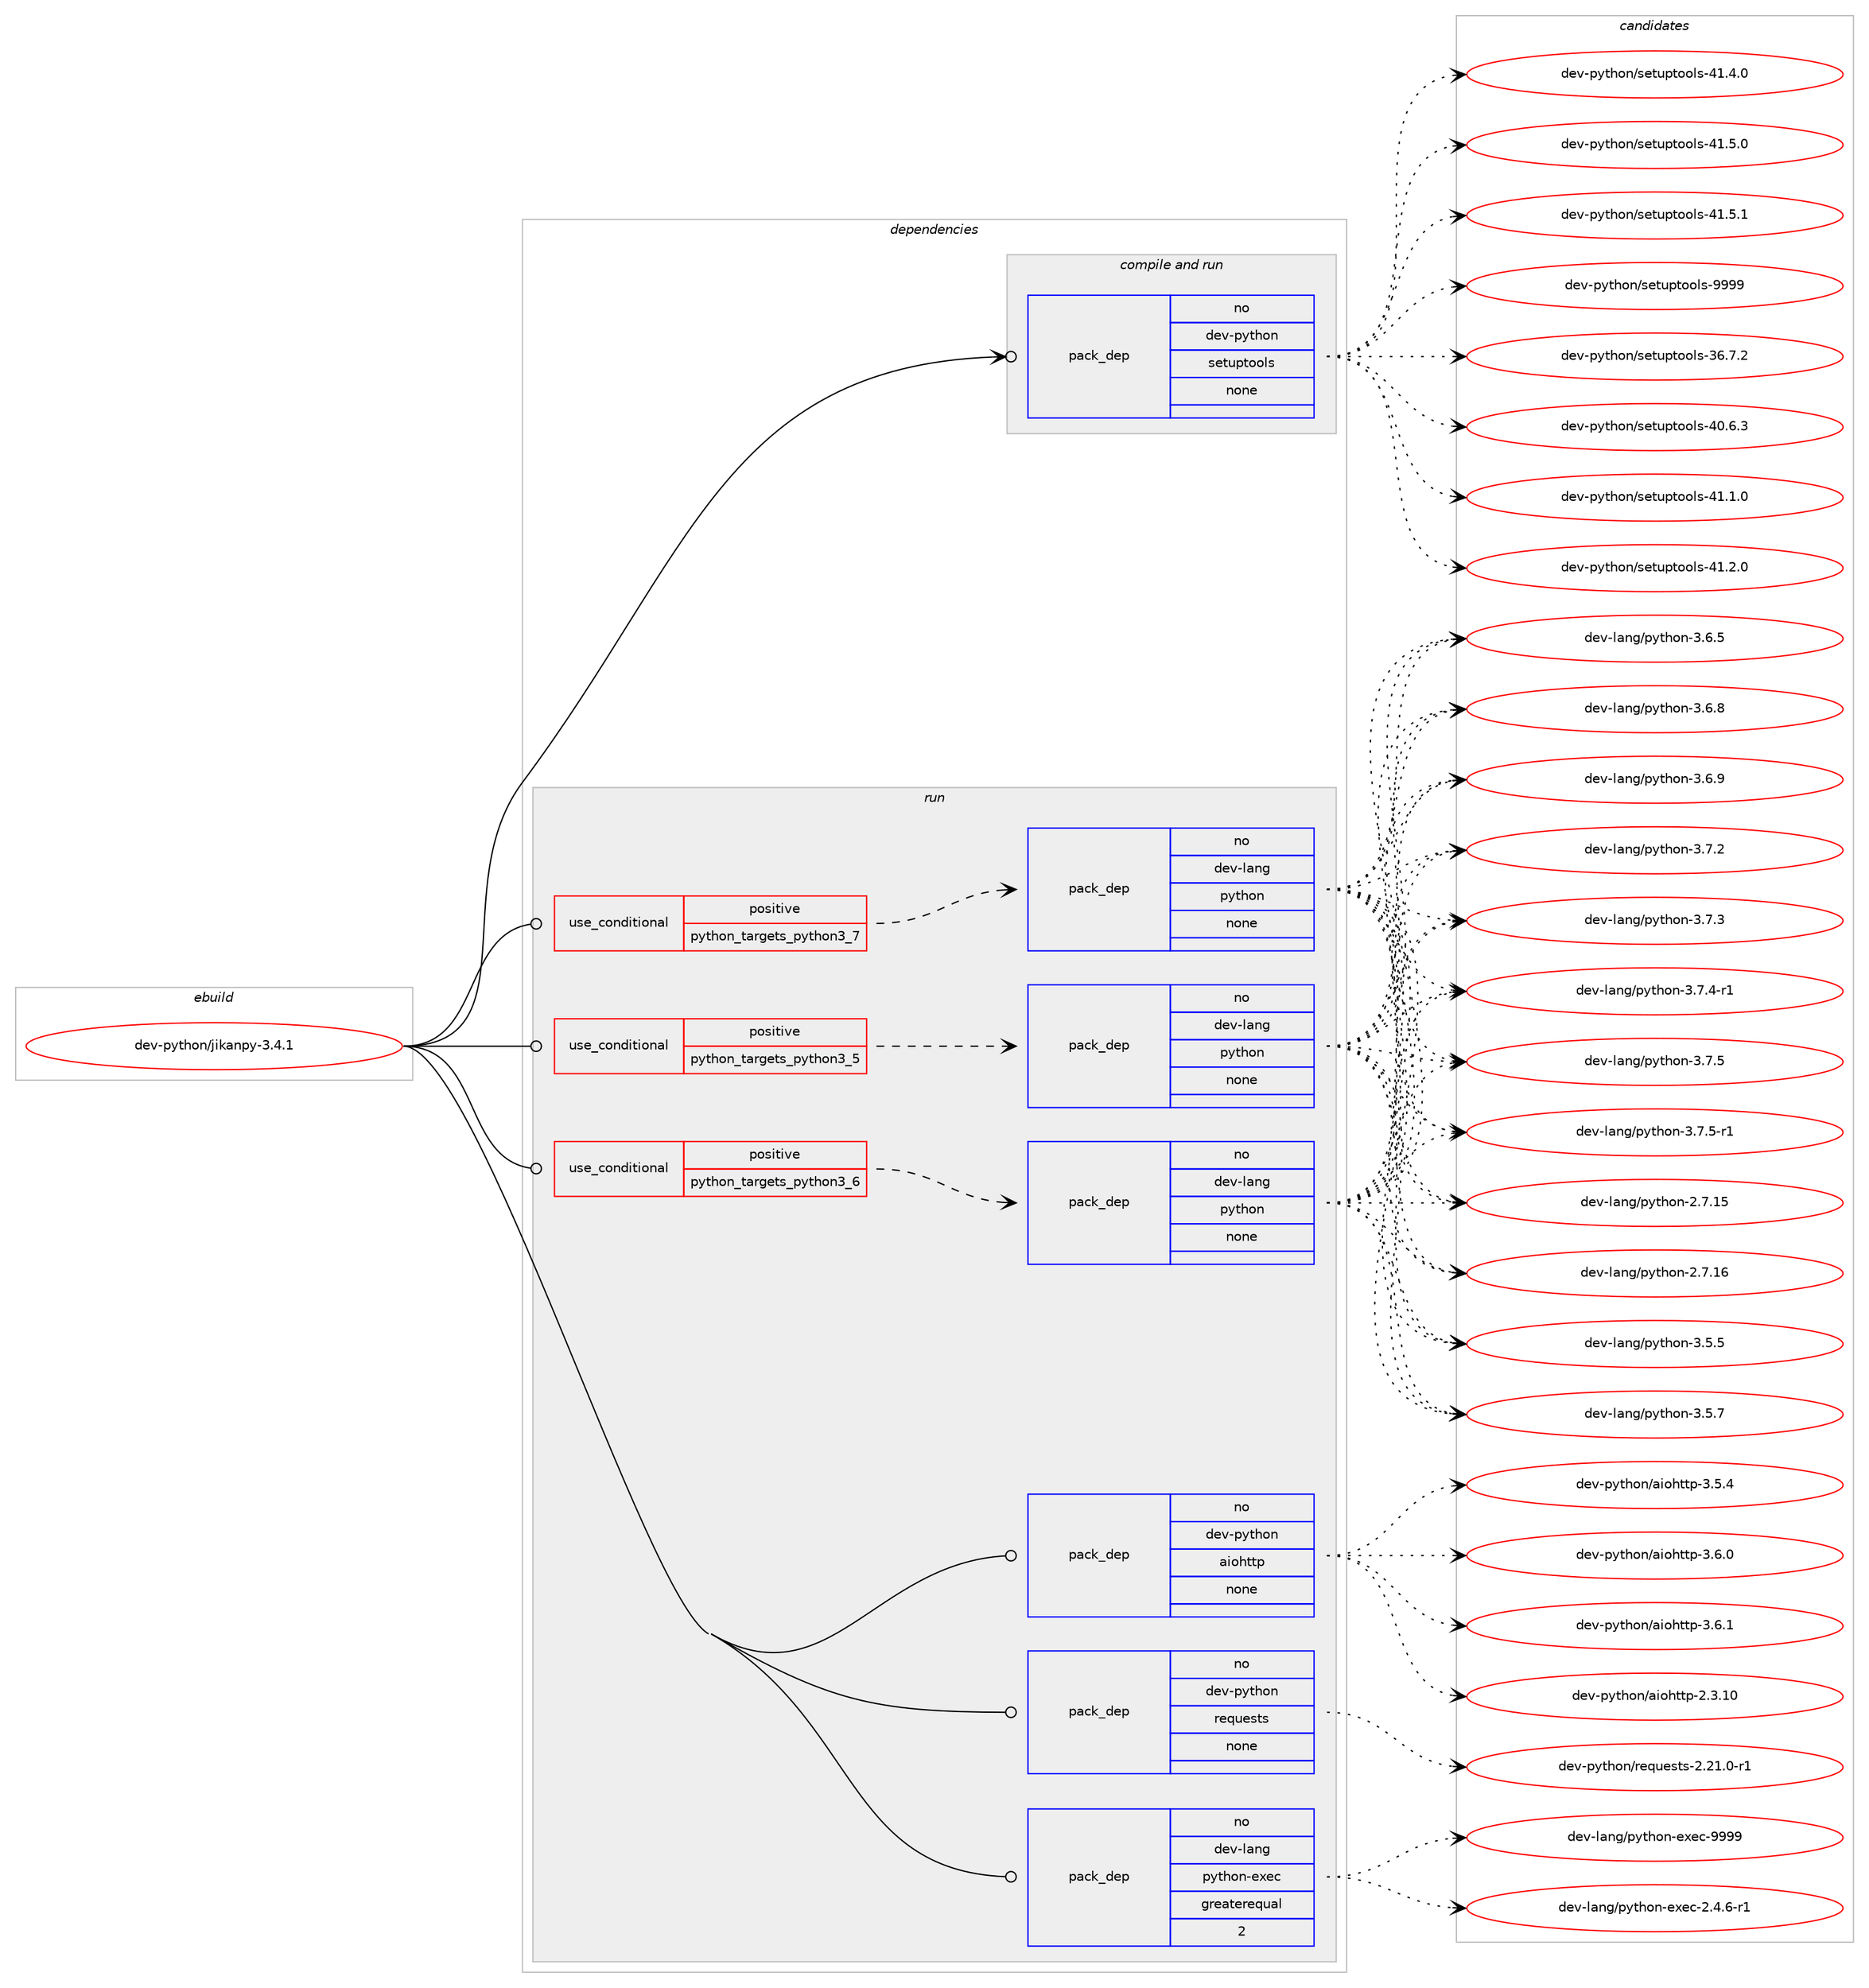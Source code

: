 digraph prolog {

# *************
# Graph options
# *************

newrank=true;
concentrate=true;
compound=true;
graph [rankdir=LR,fontname=Helvetica,fontsize=10,ranksep=1.5];#, ranksep=2.5, nodesep=0.2];
edge  [arrowhead=vee];
node  [fontname=Helvetica,fontsize=10];

# **********
# The ebuild
# **********

subgraph cluster_leftcol {
color=gray;
rank=same;
label=<<i>ebuild</i>>;
id [label="dev-python/jikanpy-3.4.1", color=red, width=4, href="../dev-python/jikanpy-3.4.1.svg"];
}

# ****************
# The dependencies
# ****************

subgraph cluster_midcol {
color=gray;
label=<<i>dependencies</i>>;
subgraph cluster_compile {
fillcolor="#eeeeee";
style=filled;
label=<<i>compile</i>>;
}
subgraph cluster_compileandrun {
fillcolor="#eeeeee";
style=filled;
label=<<i>compile and run</i>>;
subgraph pack457897 {
dependency611074 [label=<<TABLE BORDER="0" CELLBORDER="1" CELLSPACING="0" CELLPADDING="4" WIDTH="220"><TR><TD ROWSPAN="6" CELLPADDING="30">pack_dep</TD></TR><TR><TD WIDTH="110">no</TD></TR><TR><TD>dev-python</TD></TR><TR><TD>setuptools</TD></TR><TR><TD>none</TD></TR><TR><TD></TD></TR></TABLE>>, shape=none, color=blue];
}
id:e -> dependency611074:w [weight=20,style="solid",arrowhead="odotvee"];
}
subgraph cluster_run {
fillcolor="#eeeeee";
style=filled;
label=<<i>run</i>>;
subgraph cond141378 {
dependency611075 [label=<<TABLE BORDER="0" CELLBORDER="1" CELLSPACING="0" CELLPADDING="4"><TR><TD ROWSPAN="3" CELLPADDING="10">use_conditional</TD></TR><TR><TD>positive</TD></TR><TR><TD>python_targets_python3_5</TD></TR></TABLE>>, shape=none, color=red];
subgraph pack457898 {
dependency611076 [label=<<TABLE BORDER="0" CELLBORDER="1" CELLSPACING="0" CELLPADDING="4" WIDTH="220"><TR><TD ROWSPAN="6" CELLPADDING="30">pack_dep</TD></TR><TR><TD WIDTH="110">no</TD></TR><TR><TD>dev-lang</TD></TR><TR><TD>python</TD></TR><TR><TD>none</TD></TR><TR><TD></TD></TR></TABLE>>, shape=none, color=blue];
}
dependency611075:e -> dependency611076:w [weight=20,style="dashed",arrowhead="vee"];
}
id:e -> dependency611075:w [weight=20,style="solid",arrowhead="odot"];
subgraph cond141379 {
dependency611077 [label=<<TABLE BORDER="0" CELLBORDER="1" CELLSPACING="0" CELLPADDING="4"><TR><TD ROWSPAN="3" CELLPADDING="10">use_conditional</TD></TR><TR><TD>positive</TD></TR><TR><TD>python_targets_python3_6</TD></TR></TABLE>>, shape=none, color=red];
subgraph pack457899 {
dependency611078 [label=<<TABLE BORDER="0" CELLBORDER="1" CELLSPACING="0" CELLPADDING="4" WIDTH="220"><TR><TD ROWSPAN="6" CELLPADDING="30">pack_dep</TD></TR><TR><TD WIDTH="110">no</TD></TR><TR><TD>dev-lang</TD></TR><TR><TD>python</TD></TR><TR><TD>none</TD></TR><TR><TD></TD></TR></TABLE>>, shape=none, color=blue];
}
dependency611077:e -> dependency611078:w [weight=20,style="dashed",arrowhead="vee"];
}
id:e -> dependency611077:w [weight=20,style="solid",arrowhead="odot"];
subgraph cond141380 {
dependency611079 [label=<<TABLE BORDER="0" CELLBORDER="1" CELLSPACING="0" CELLPADDING="4"><TR><TD ROWSPAN="3" CELLPADDING="10">use_conditional</TD></TR><TR><TD>positive</TD></TR><TR><TD>python_targets_python3_7</TD></TR></TABLE>>, shape=none, color=red];
subgraph pack457900 {
dependency611080 [label=<<TABLE BORDER="0" CELLBORDER="1" CELLSPACING="0" CELLPADDING="4" WIDTH="220"><TR><TD ROWSPAN="6" CELLPADDING="30">pack_dep</TD></TR><TR><TD WIDTH="110">no</TD></TR><TR><TD>dev-lang</TD></TR><TR><TD>python</TD></TR><TR><TD>none</TD></TR><TR><TD></TD></TR></TABLE>>, shape=none, color=blue];
}
dependency611079:e -> dependency611080:w [weight=20,style="dashed",arrowhead="vee"];
}
id:e -> dependency611079:w [weight=20,style="solid",arrowhead="odot"];
subgraph pack457901 {
dependency611081 [label=<<TABLE BORDER="0" CELLBORDER="1" CELLSPACING="0" CELLPADDING="4" WIDTH="220"><TR><TD ROWSPAN="6" CELLPADDING="30">pack_dep</TD></TR><TR><TD WIDTH="110">no</TD></TR><TR><TD>dev-lang</TD></TR><TR><TD>python-exec</TD></TR><TR><TD>greaterequal</TD></TR><TR><TD>2</TD></TR></TABLE>>, shape=none, color=blue];
}
id:e -> dependency611081:w [weight=20,style="solid",arrowhead="odot"];
subgraph pack457902 {
dependency611082 [label=<<TABLE BORDER="0" CELLBORDER="1" CELLSPACING="0" CELLPADDING="4" WIDTH="220"><TR><TD ROWSPAN="6" CELLPADDING="30">pack_dep</TD></TR><TR><TD WIDTH="110">no</TD></TR><TR><TD>dev-python</TD></TR><TR><TD>aiohttp</TD></TR><TR><TD>none</TD></TR><TR><TD></TD></TR></TABLE>>, shape=none, color=blue];
}
id:e -> dependency611082:w [weight=20,style="solid",arrowhead="odot"];
subgraph pack457903 {
dependency611083 [label=<<TABLE BORDER="0" CELLBORDER="1" CELLSPACING="0" CELLPADDING="4" WIDTH="220"><TR><TD ROWSPAN="6" CELLPADDING="30">pack_dep</TD></TR><TR><TD WIDTH="110">no</TD></TR><TR><TD>dev-python</TD></TR><TR><TD>requests</TD></TR><TR><TD>none</TD></TR><TR><TD></TD></TR></TABLE>>, shape=none, color=blue];
}
id:e -> dependency611083:w [weight=20,style="solid",arrowhead="odot"];
}
}

# **************
# The candidates
# **************

subgraph cluster_choices {
rank=same;
color=gray;
label=<<i>candidates</i>>;

subgraph choice457897 {
color=black;
nodesep=1;
choice100101118451121211161041111104711510111611711211611111110811545515446554650 [label="dev-python/setuptools-36.7.2", color=red, width=4,href="../dev-python/setuptools-36.7.2.svg"];
choice100101118451121211161041111104711510111611711211611111110811545524846544651 [label="dev-python/setuptools-40.6.3", color=red, width=4,href="../dev-python/setuptools-40.6.3.svg"];
choice100101118451121211161041111104711510111611711211611111110811545524946494648 [label="dev-python/setuptools-41.1.0", color=red, width=4,href="../dev-python/setuptools-41.1.0.svg"];
choice100101118451121211161041111104711510111611711211611111110811545524946504648 [label="dev-python/setuptools-41.2.0", color=red, width=4,href="../dev-python/setuptools-41.2.0.svg"];
choice100101118451121211161041111104711510111611711211611111110811545524946524648 [label="dev-python/setuptools-41.4.0", color=red, width=4,href="../dev-python/setuptools-41.4.0.svg"];
choice100101118451121211161041111104711510111611711211611111110811545524946534648 [label="dev-python/setuptools-41.5.0", color=red, width=4,href="../dev-python/setuptools-41.5.0.svg"];
choice100101118451121211161041111104711510111611711211611111110811545524946534649 [label="dev-python/setuptools-41.5.1", color=red, width=4,href="../dev-python/setuptools-41.5.1.svg"];
choice10010111845112121116104111110471151011161171121161111111081154557575757 [label="dev-python/setuptools-9999", color=red, width=4,href="../dev-python/setuptools-9999.svg"];
dependency611074:e -> choice100101118451121211161041111104711510111611711211611111110811545515446554650:w [style=dotted,weight="100"];
dependency611074:e -> choice100101118451121211161041111104711510111611711211611111110811545524846544651:w [style=dotted,weight="100"];
dependency611074:e -> choice100101118451121211161041111104711510111611711211611111110811545524946494648:w [style=dotted,weight="100"];
dependency611074:e -> choice100101118451121211161041111104711510111611711211611111110811545524946504648:w [style=dotted,weight="100"];
dependency611074:e -> choice100101118451121211161041111104711510111611711211611111110811545524946524648:w [style=dotted,weight="100"];
dependency611074:e -> choice100101118451121211161041111104711510111611711211611111110811545524946534648:w [style=dotted,weight="100"];
dependency611074:e -> choice100101118451121211161041111104711510111611711211611111110811545524946534649:w [style=dotted,weight="100"];
dependency611074:e -> choice10010111845112121116104111110471151011161171121161111111081154557575757:w [style=dotted,weight="100"];
}
subgraph choice457898 {
color=black;
nodesep=1;
choice10010111845108971101034711212111610411111045504655464953 [label="dev-lang/python-2.7.15", color=red, width=4,href="../dev-lang/python-2.7.15.svg"];
choice10010111845108971101034711212111610411111045504655464954 [label="dev-lang/python-2.7.16", color=red, width=4,href="../dev-lang/python-2.7.16.svg"];
choice100101118451089711010347112121116104111110455146534653 [label="dev-lang/python-3.5.5", color=red, width=4,href="../dev-lang/python-3.5.5.svg"];
choice100101118451089711010347112121116104111110455146534655 [label="dev-lang/python-3.5.7", color=red, width=4,href="../dev-lang/python-3.5.7.svg"];
choice100101118451089711010347112121116104111110455146544653 [label="dev-lang/python-3.6.5", color=red, width=4,href="../dev-lang/python-3.6.5.svg"];
choice100101118451089711010347112121116104111110455146544656 [label="dev-lang/python-3.6.8", color=red, width=4,href="../dev-lang/python-3.6.8.svg"];
choice100101118451089711010347112121116104111110455146544657 [label="dev-lang/python-3.6.9", color=red, width=4,href="../dev-lang/python-3.6.9.svg"];
choice100101118451089711010347112121116104111110455146554650 [label="dev-lang/python-3.7.2", color=red, width=4,href="../dev-lang/python-3.7.2.svg"];
choice100101118451089711010347112121116104111110455146554651 [label="dev-lang/python-3.7.3", color=red, width=4,href="../dev-lang/python-3.7.3.svg"];
choice1001011184510897110103471121211161041111104551465546524511449 [label="dev-lang/python-3.7.4-r1", color=red, width=4,href="../dev-lang/python-3.7.4-r1.svg"];
choice100101118451089711010347112121116104111110455146554653 [label="dev-lang/python-3.7.5", color=red, width=4,href="../dev-lang/python-3.7.5.svg"];
choice1001011184510897110103471121211161041111104551465546534511449 [label="dev-lang/python-3.7.5-r1", color=red, width=4,href="../dev-lang/python-3.7.5-r1.svg"];
dependency611076:e -> choice10010111845108971101034711212111610411111045504655464953:w [style=dotted,weight="100"];
dependency611076:e -> choice10010111845108971101034711212111610411111045504655464954:w [style=dotted,weight="100"];
dependency611076:e -> choice100101118451089711010347112121116104111110455146534653:w [style=dotted,weight="100"];
dependency611076:e -> choice100101118451089711010347112121116104111110455146534655:w [style=dotted,weight="100"];
dependency611076:e -> choice100101118451089711010347112121116104111110455146544653:w [style=dotted,weight="100"];
dependency611076:e -> choice100101118451089711010347112121116104111110455146544656:w [style=dotted,weight="100"];
dependency611076:e -> choice100101118451089711010347112121116104111110455146544657:w [style=dotted,weight="100"];
dependency611076:e -> choice100101118451089711010347112121116104111110455146554650:w [style=dotted,weight="100"];
dependency611076:e -> choice100101118451089711010347112121116104111110455146554651:w [style=dotted,weight="100"];
dependency611076:e -> choice1001011184510897110103471121211161041111104551465546524511449:w [style=dotted,weight="100"];
dependency611076:e -> choice100101118451089711010347112121116104111110455146554653:w [style=dotted,weight="100"];
dependency611076:e -> choice1001011184510897110103471121211161041111104551465546534511449:w [style=dotted,weight="100"];
}
subgraph choice457899 {
color=black;
nodesep=1;
choice10010111845108971101034711212111610411111045504655464953 [label="dev-lang/python-2.7.15", color=red, width=4,href="../dev-lang/python-2.7.15.svg"];
choice10010111845108971101034711212111610411111045504655464954 [label="dev-lang/python-2.7.16", color=red, width=4,href="../dev-lang/python-2.7.16.svg"];
choice100101118451089711010347112121116104111110455146534653 [label="dev-lang/python-3.5.5", color=red, width=4,href="../dev-lang/python-3.5.5.svg"];
choice100101118451089711010347112121116104111110455146534655 [label="dev-lang/python-3.5.7", color=red, width=4,href="../dev-lang/python-3.5.7.svg"];
choice100101118451089711010347112121116104111110455146544653 [label="dev-lang/python-3.6.5", color=red, width=4,href="../dev-lang/python-3.6.5.svg"];
choice100101118451089711010347112121116104111110455146544656 [label="dev-lang/python-3.6.8", color=red, width=4,href="../dev-lang/python-3.6.8.svg"];
choice100101118451089711010347112121116104111110455146544657 [label="dev-lang/python-3.6.9", color=red, width=4,href="../dev-lang/python-3.6.9.svg"];
choice100101118451089711010347112121116104111110455146554650 [label="dev-lang/python-3.7.2", color=red, width=4,href="../dev-lang/python-3.7.2.svg"];
choice100101118451089711010347112121116104111110455146554651 [label="dev-lang/python-3.7.3", color=red, width=4,href="../dev-lang/python-3.7.3.svg"];
choice1001011184510897110103471121211161041111104551465546524511449 [label="dev-lang/python-3.7.4-r1", color=red, width=4,href="../dev-lang/python-3.7.4-r1.svg"];
choice100101118451089711010347112121116104111110455146554653 [label="dev-lang/python-3.7.5", color=red, width=4,href="../dev-lang/python-3.7.5.svg"];
choice1001011184510897110103471121211161041111104551465546534511449 [label="dev-lang/python-3.7.5-r1", color=red, width=4,href="../dev-lang/python-3.7.5-r1.svg"];
dependency611078:e -> choice10010111845108971101034711212111610411111045504655464953:w [style=dotted,weight="100"];
dependency611078:e -> choice10010111845108971101034711212111610411111045504655464954:w [style=dotted,weight="100"];
dependency611078:e -> choice100101118451089711010347112121116104111110455146534653:w [style=dotted,weight="100"];
dependency611078:e -> choice100101118451089711010347112121116104111110455146534655:w [style=dotted,weight="100"];
dependency611078:e -> choice100101118451089711010347112121116104111110455146544653:w [style=dotted,weight="100"];
dependency611078:e -> choice100101118451089711010347112121116104111110455146544656:w [style=dotted,weight="100"];
dependency611078:e -> choice100101118451089711010347112121116104111110455146544657:w [style=dotted,weight="100"];
dependency611078:e -> choice100101118451089711010347112121116104111110455146554650:w [style=dotted,weight="100"];
dependency611078:e -> choice100101118451089711010347112121116104111110455146554651:w [style=dotted,weight="100"];
dependency611078:e -> choice1001011184510897110103471121211161041111104551465546524511449:w [style=dotted,weight="100"];
dependency611078:e -> choice100101118451089711010347112121116104111110455146554653:w [style=dotted,weight="100"];
dependency611078:e -> choice1001011184510897110103471121211161041111104551465546534511449:w [style=dotted,weight="100"];
}
subgraph choice457900 {
color=black;
nodesep=1;
choice10010111845108971101034711212111610411111045504655464953 [label="dev-lang/python-2.7.15", color=red, width=4,href="../dev-lang/python-2.7.15.svg"];
choice10010111845108971101034711212111610411111045504655464954 [label="dev-lang/python-2.7.16", color=red, width=4,href="../dev-lang/python-2.7.16.svg"];
choice100101118451089711010347112121116104111110455146534653 [label="dev-lang/python-3.5.5", color=red, width=4,href="../dev-lang/python-3.5.5.svg"];
choice100101118451089711010347112121116104111110455146534655 [label="dev-lang/python-3.5.7", color=red, width=4,href="../dev-lang/python-3.5.7.svg"];
choice100101118451089711010347112121116104111110455146544653 [label="dev-lang/python-3.6.5", color=red, width=4,href="../dev-lang/python-3.6.5.svg"];
choice100101118451089711010347112121116104111110455146544656 [label="dev-lang/python-3.6.8", color=red, width=4,href="../dev-lang/python-3.6.8.svg"];
choice100101118451089711010347112121116104111110455146544657 [label="dev-lang/python-3.6.9", color=red, width=4,href="../dev-lang/python-3.6.9.svg"];
choice100101118451089711010347112121116104111110455146554650 [label="dev-lang/python-3.7.2", color=red, width=4,href="../dev-lang/python-3.7.2.svg"];
choice100101118451089711010347112121116104111110455146554651 [label="dev-lang/python-3.7.3", color=red, width=4,href="../dev-lang/python-3.7.3.svg"];
choice1001011184510897110103471121211161041111104551465546524511449 [label="dev-lang/python-3.7.4-r1", color=red, width=4,href="../dev-lang/python-3.7.4-r1.svg"];
choice100101118451089711010347112121116104111110455146554653 [label="dev-lang/python-3.7.5", color=red, width=4,href="../dev-lang/python-3.7.5.svg"];
choice1001011184510897110103471121211161041111104551465546534511449 [label="dev-lang/python-3.7.5-r1", color=red, width=4,href="../dev-lang/python-3.7.5-r1.svg"];
dependency611080:e -> choice10010111845108971101034711212111610411111045504655464953:w [style=dotted,weight="100"];
dependency611080:e -> choice10010111845108971101034711212111610411111045504655464954:w [style=dotted,weight="100"];
dependency611080:e -> choice100101118451089711010347112121116104111110455146534653:w [style=dotted,weight="100"];
dependency611080:e -> choice100101118451089711010347112121116104111110455146534655:w [style=dotted,weight="100"];
dependency611080:e -> choice100101118451089711010347112121116104111110455146544653:w [style=dotted,weight="100"];
dependency611080:e -> choice100101118451089711010347112121116104111110455146544656:w [style=dotted,weight="100"];
dependency611080:e -> choice100101118451089711010347112121116104111110455146544657:w [style=dotted,weight="100"];
dependency611080:e -> choice100101118451089711010347112121116104111110455146554650:w [style=dotted,weight="100"];
dependency611080:e -> choice100101118451089711010347112121116104111110455146554651:w [style=dotted,weight="100"];
dependency611080:e -> choice1001011184510897110103471121211161041111104551465546524511449:w [style=dotted,weight="100"];
dependency611080:e -> choice100101118451089711010347112121116104111110455146554653:w [style=dotted,weight="100"];
dependency611080:e -> choice1001011184510897110103471121211161041111104551465546534511449:w [style=dotted,weight="100"];
}
subgraph choice457901 {
color=black;
nodesep=1;
choice10010111845108971101034711212111610411111045101120101994550465246544511449 [label="dev-lang/python-exec-2.4.6-r1", color=red, width=4,href="../dev-lang/python-exec-2.4.6-r1.svg"];
choice10010111845108971101034711212111610411111045101120101994557575757 [label="dev-lang/python-exec-9999", color=red, width=4,href="../dev-lang/python-exec-9999.svg"];
dependency611081:e -> choice10010111845108971101034711212111610411111045101120101994550465246544511449:w [style=dotted,weight="100"];
dependency611081:e -> choice10010111845108971101034711212111610411111045101120101994557575757:w [style=dotted,weight="100"];
}
subgraph choice457902 {
color=black;
nodesep=1;
choice10010111845112121116104111110479710511110411611611245504651464948 [label="dev-python/aiohttp-2.3.10", color=red, width=4,href="../dev-python/aiohttp-2.3.10.svg"];
choice100101118451121211161041111104797105111104116116112455146534652 [label="dev-python/aiohttp-3.5.4", color=red, width=4,href="../dev-python/aiohttp-3.5.4.svg"];
choice100101118451121211161041111104797105111104116116112455146544648 [label="dev-python/aiohttp-3.6.0", color=red, width=4,href="../dev-python/aiohttp-3.6.0.svg"];
choice100101118451121211161041111104797105111104116116112455146544649 [label="dev-python/aiohttp-3.6.1", color=red, width=4,href="../dev-python/aiohttp-3.6.1.svg"];
dependency611082:e -> choice10010111845112121116104111110479710511110411611611245504651464948:w [style=dotted,weight="100"];
dependency611082:e -> choice100101118451121211161041111104797105111104116116112455146534652:w [style=dotted,weight="100"];
dependency611082:e -> choice100101118451121211161041111104797105111104116116112455146544648:w [style=dotted,weight="100"];
dependency611082:e -> choice100101118451121211161041111104797105111104116116112455146544649:w [style=dotted,weight="100"];
}
subgraph choice457903 {
color=black;
nodesep=1;
choice1001011184511212111610411111047114101113117101115116115455046504946484511449 [label="dev-python/requests-2.21.0-r1", color=red, width=4,href="../dev-python/requests-2.21.0-r1.svg"];
dependency611083:e -> choice1001011184511212111610411111047114101113117101115116115455046504946484511449:w [style=dotted,weight="100"];
}
}

}
